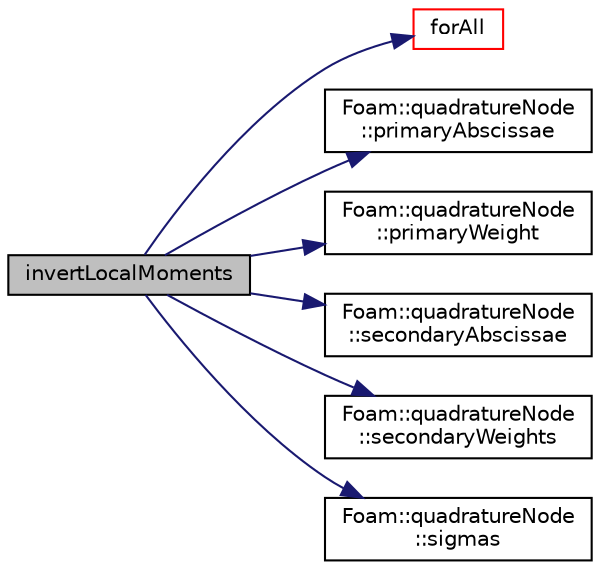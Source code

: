 digraph "invertLocalMoments"
{
  bgcolor="transparent";
  edge [fontname="Helvetica",fontsize="10",labelfontname="Helvetica",labelfontsize="10"];
  node [fontname="Helvetica",fontsize="10",shape=record];
  rankdir="LR";
  Node41 [label="invertLocalMoments",height=0.2,width=0.4,color="black", fillcolor="grey75", style="filled", fontcolor="black"];
  Node41 -> Node42 [color="midnightblue",fontsize="10",style="solid",fontname="Helvetica"];
  Node42 [label="forAll",height=0.2,width=0.4,color="red",URL="$a01697.html#a661071c857206cff08f25e78275fc863"];
  Node41 -> Node53 [color="midnightblue",fontsize="10",style="solid",fontname="Helvetica"];
  Node53 [label="Foam::quadratureNode\l::primaryAbscissae",height=0.2,width=0.4,color="black",URL="$a02240.html#a44294a401aa4b4cd33e56b6d61967ae6",tooltip="Const access to the scalar abscissa of the node. "];
  Node41 -> Node54 [color="midnightblue",fontsize="10",style="solid",fontname="Helvetica"];
  Node54 [label="Foam::quadratureNode\l::primaryWeight",height=0.2,width=0.4,color="black",URL="$a02240.html#ae744e0be2351d524d75803ea51fe5f69",tooltip="Const access to the weight of the node. "];
  Node41 -> Node55 [color="midnightblue",fontsize="10",style="solid",fontname="Helvetica"];
  Node55 [label="Foam::quadratureNode\l::secondaryAbscissae",height=0.2,width=0.4,color="black",URL="$a02240.html#a1ae11040ca975de93967d8f0452e6de3",tooltip="Const access to the list of secondary abscissae of the node. "];
  Node41 -> Node56 [color="midnightblue",fontsize="10",style="solid",fontname="Helvetica"];
  Node56 [label="Foam::quadratureNode\l::secondaryWeights",height=0.2,width=0.4,color="black",URL="$a02240.html#afc068e8effa3c3cc13c9e15c22058214",tooltip="Const access to the secondary weights of the node. "];
  Node41 -> Node57 [color="midnightblue",fontsize="10",style="solid",fontname="Helvetica"];
  Node57 [label="Foam::quadratureNode\l::sigmas",height=0.2,width=0.4,color="black",URL="$a02240.html#afe3b61857d852262867c81e0cd0a68a0",tooltip="Const access to sigma. "];
}
